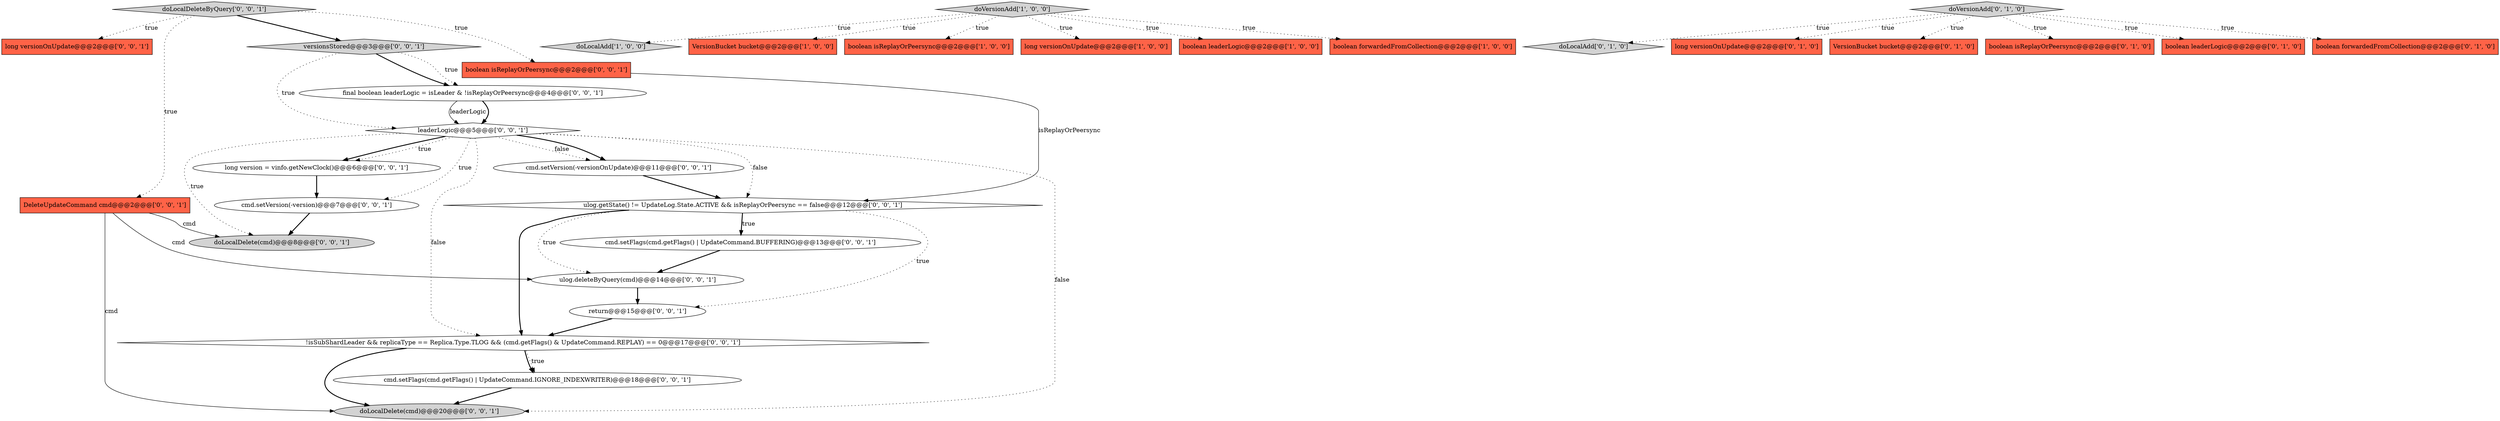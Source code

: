 digraph {
28 [style = filled, label = "long versionOnUpdate@@@2@@@['0', '0', '1']", fillcolor = tomato, shape = box image = "AAA0AAABBB3BBB"];
15 [style = filled, label = "doLocalDelete(cmd)@@@20@@@['0', '0', '1']", fillcolor = lightgray, shape = ellipse image = "AAA0AAABBB3BBB"];
3 [style = filled, label = "doLocalAdd['1', '0', '0']", fillcolor = lightgray, shape = diamond image = "AAA0AAABBB1BBB"];
27 [style = filled, label = "doLocalDeleteByQuery['0', '0', '1']", fillcolor = lightgray, shape = diamond image = "AAA0AAABBB3BBB"];
2 [style = filled, label = "VersionBucket bucket@@@2@@@['1', '0', '0']", fillcolor = tomato, shape = box image = "AAA0AAABBB1BBB"];
24 [style = filled, label = "ulog.deleteByQuery(cmd)@@@14@@@['0', '0', '1']", fillcolor = white, shape = ellipse image = "AAA0AAABBB3BBB"];
9 [style = filled, label = "doLocalAdd['0', '1', '0']", fillcolor = lightgray, shape = diamond image = "AAA0AAABBB2BBB"];
22 [style = filled, label = "cmd.setFlags(cmd.getFlags() | UpdateCommand.IGNORE_INDEXWRITER)@@@18@@@['0', '0', '1']", fillcolor = white, shape = ellipse image = "AAA0AAABBB3BBB"];
6 [style = filled, label = "boolean isReplayOrPeersync@@@2@@@['1', '0', '0']", fillcolor = tomato, shape = box image = "AAA0AAABBB1BBB"];
23 [style = filled, label = "boolean isReplayOrPeersync@@@2@@@['0', '0', '1']", fillcolor = tomato, shape = box image = "AAA0AAABBB3BBB"];
29 [style = filled, label = "leaderLogic@@@5@@@['0', '0', '1']", fillcolor = white, shape = diamond image = "AAA0AAABBB3BBB"];
4 [style = filled, label = "long versionOnUpdate@@@2@@@['1', '0', '0']", fillcolor = tomato, shape = box image = "AAA0AAABBB1BBB"];
5 [style = filled, label = "doVersionAdd['1', '0', '0']", fillcolor = lightgray, shape = diamond image = "AAA0AAABBB1BBB"];
19 [style = filled, label = "long version = vinfo.getNewClock()@@@6@@@['0', '0', '1']", fillcolor = white, shape = ellipse image = "AAA0AAABBB3BBB"];
25 [style = filled, label = "doLocalDelete(cmd)@@@8@@@['0', '0', '1']", fillcolor = lightgray, shape = ellipse image = "AAA0AAABBB3BBB"];
10 [style = filled, label = "long versionOnUpdate@@@2@@@['0', '1', '0']", fillcolor = tomato, shape = box image = "AAA0AAABBB2BBB"];
18 [style = filled, label = "DeleteUpdateCommand cmd@@@2@@@['0', '0', '1']", fillcolor = tomato, shape = box image = "AAA0AAABBB3BBB"];
7 [style = filled, label = "doVersionAdd['0', '1', '0']", fillcolor = lightgray, shape = diamond image = "AAA0AAABBB2BBB"];
26 [style = filled, label = "!isSubShardLeader && replicaType == Replica.Type.TLOG && (cmd.getFlags() & UpdateCommand.REPLAY) == 0@@@17@@@['0', '0', '1']", fillcolor = white, shape = diamond image = "AAA0AAABBB3BBB"];
0 [style = filled, label = "boolean leaderLogic@@@2@@@['1', '0', '0']", fillcolor = tomato, shape = box image = "AAA0AAABBB1BBB"];
17 [style = filled, label = "cmd.setFlags(cmd.getFlags() | UpdateCommand.BUFFERING)@@@13@@@['0', '0', '1']", fillcolor = white, shape = ellipse image = "AAA0AAABBB3BBB"];
13 [style = filled, label = "VersionBucket bucket@@@2@@@['0', '1', '0']", fillcolor = tomato, shape = box image = "AAA0AAABBB2BBB"];
11 [style = filled, label = "boolean isReplayOrPeersync@@@2@@@['0', '1', '0']", fillcolor = tomato, shape = box image = "AAA0AAABBB2BBB"];
14 [style = filled, label = "final boolean leaderLogic = isLeader & !isReplayOrPeersync@@@4@@@['0', '0', '1']", fillcolor = white, shape = ellipse image = "AAA0AAABBB3BBB"];
30 [style = filled, label = "versionsStored@@@3@@@['0', '0', '1']", fillcolor = lightgray, shape = diamond image = "AAA0AAABBB3BBB"];
31 [style = filled, label = "cmd.setVersion(-version)@@@7@@@['0', '0', '1']", fillcolor = white, shape = ellipse image = "AAA0AAABBB3BBB"];
20 [style = filled, label = "cmd.setVersion(-versionOnUpdate)@@@11@@@['0', '0', '1']", fillcolor = white, shape = ellipse image = "AAA0AAABBB3BBB"];
21 [style = filled, label = "return@@@15@@@['0', '0', '1']", fillcolor = white, shape = ellipse image = "AAA0AAABBB3BBB"];
12 [style = filled, label = "boolean leaderLogic@@@2@@@['0', '1', '0']", fillcolor = tomato, shape = box image = "AAA0AAABBB2BBB"];
16 [style = filled, label = "ulog.getState() != UpdateLog.State.ACTIVE && isReplayOrPeersync == false@@@12@@@['0', '0', '1']", fillcolor = white, shape = diamond image = "AAA0AAABBB3BBB"];
8 [style = filled, label = "boolean forwardedFromCollection@@@2@@@['0', '1', '0']", fillcolor = tomato, shape = box image = "AAA0AAABBB2BBB"];
1 [style = filled, label = "boolean forwardedFromCollection@@@2@@@['1', '0', '0']", fillcolor = tomato, shape = box image = "AAA0AAABBB1BBB"];
24->21 [style = bold, label=""];
27->18 [style = dotted, label="true"];
5->0 [style = dotted, label="true"];
26->22 [style = bold, label=""];
18->15 [style = solid, label="cmd"];
29->19 [style = bold, label=""];
16->24 [style = dotted, label="true"];
20->16 [style = bold, label=""];
16->26 [style = bold, label=""];
5->3 [style = dotted, label="true"];
7->8 [style = dotted, label="true"];
7->10 [style = dotted, label="true"];
7->12 [style = dotted, label="true"];
29->20 [style = dotted, label="false"];
23->16 [style = solid, label="isReplayOrPeersync"];
5->4 [style = dotted, label="true"];
7->13 [style = dotted, label="true"];
30->29 [style = dotted, label="true"];
22->15 [style = bold, label=""];
30->14 [style = dotted, label="true"];
7->9 [style = dotted, label="true"];
7->11 [style = dotted, label="true"];
18->25 [style = solid, label="cmd"];
14->29 [style = bold, label=""];
5->6 [style = dotted, label="true"];
26->15 [style = bold, label=""];
18->24 [style = solid, label="cmd"];
14->29 [style = solid, label="leaderLogic"];
21->26 [style = bold, label=""];
29->26 [style = dotted, label="false"];
29->15 [style = dotted, label="false"];
17->24 [style = bold, label=""];
27->30 [style = bold, label=""];
16->21 [style = dotted, label="true"];
29->19 [style = dotted, label="true"];
29->31 [style = dotted, label="true"];
27->23 [style = dotted, label="true"];
5->1 [style = dotted, label="true"];
29->16 [style = dotted, label="false"];
16->17 [style = bold, label=""];
19->31 [style = bold, label=""];
29->25 [style = dotted, label="true"];
30->14 [style = bold, label=""];
16->17 [style = dotted, label="true"];
27->28 [style = dotted, label="true"];
26->22 [style = dotted, label="true"];
5->2 [style = dotted, label="true"];
31->25 [style = bold, label=""];
29->20 [style = bold, label=""];
}
